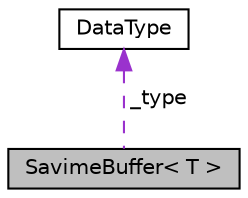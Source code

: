 digraph "SavimeBuffer&lt; T &gt;"
{
  edge [fontname="Helvetica",fontsize="10",labelfontname="Helvetica",labelfontsize="10"];
  node [fontname="Helvetica",fontsize="10",shape=record];
  Node2 [label="SavimeBuffer\< T \>",height=0.2,width=0.4,color="black", fillcolor="grey75", style="filled", fontcolor="black"];
  Node3 -> Node2 [dir="back",color="darkorchid3",fontsize="10",style="dashed",label=" _type" ,fontname="Helvetica"];
  Node3 [label="DataType",height=0.2,width=0.4,color="black", fillcolor="white", style="filled",URL="$classDataType.html"];
}
